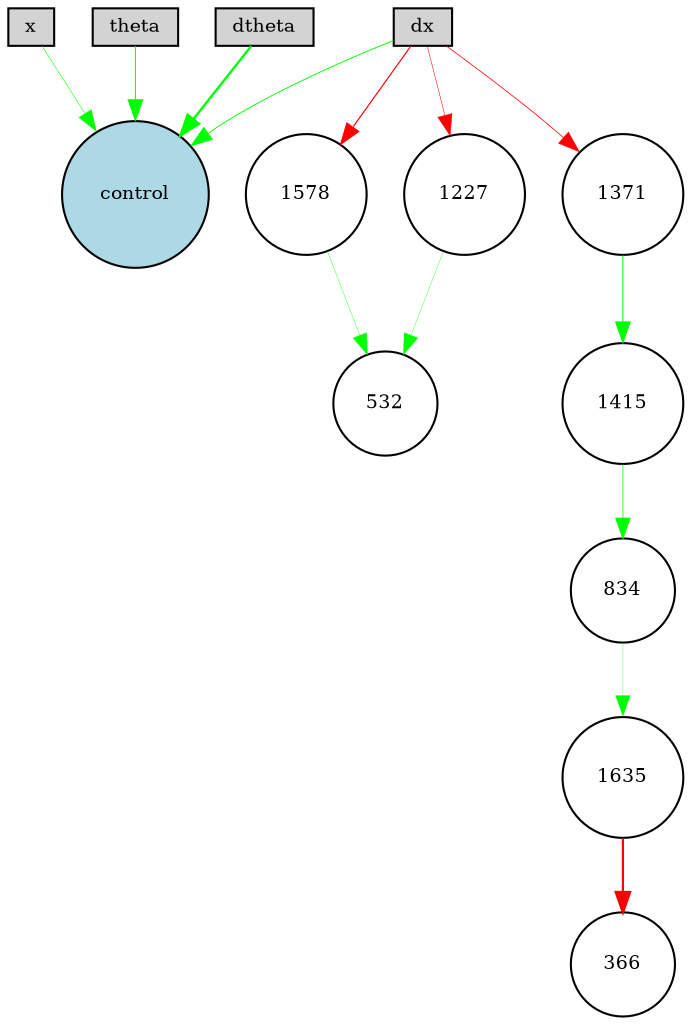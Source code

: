 digraph {
	node [fontsize=9 height=0.2 shape=circle width=0.2]
	x [fillcolor=lightgray shape=box style=filled]
	dx [fillcolor=lightgray shape=box style=filled]
	theta [fillcolor=lightgray shape=box style=filled]
	dtheta [fillcolor=lightgray shape=box style=filled]
	control [fillcolor=lightblue style=filled]
	834 [fillcolor=white style=filled]
	1635 [fillcolor=white style=filled]
	1415 [fillcolor=white style=filled]
	1578 [fillcolor=white style=filled]
	1227 [fillcolor=white style=filled]
	366 [fillcolor=white style=filled]
	532 [fillcolor=white style=filled]
	1371 [fillcolor=white style=filled]
	x -> control [color=green penwidth=0.2613772578350895 style=solid]
	dtheta -> control [color=green penwidth=1.132280268095886 style=solid]
	dx -> control [color=green penwidth=0.4419930333974921 style=solid]
	theta -> control [color=green penwidth=0.4644590628874582 style=solid]
	dx -> 1227 [color=red penwidth=0.24847682837935423 style=solid]
	1227 -> 532 [color=green penwidth=0.16733598069347655 style=solid]
	dx -> 1371 [color=red penwidth=0.37330240918892377 style=solid]
	1371 -> 1415 [color=green penwidth=0.47775596256376385 style=solid]
	1415 -> 834 [color=green penwidth=0.3724554086445272 style=solid]
	dx -> 1578 [color=red penwidth=0.5631476378235563 style=solid]
	1578 -> 532 [color=green penwidth=0.1815868722900834 style=solid]
	834 -> 1635 [color=green penwidth=0.14926185690563853 style=solid]
	1635 -> 366 [color=red penwidth=1.0461927489654301 style=solid]
}
